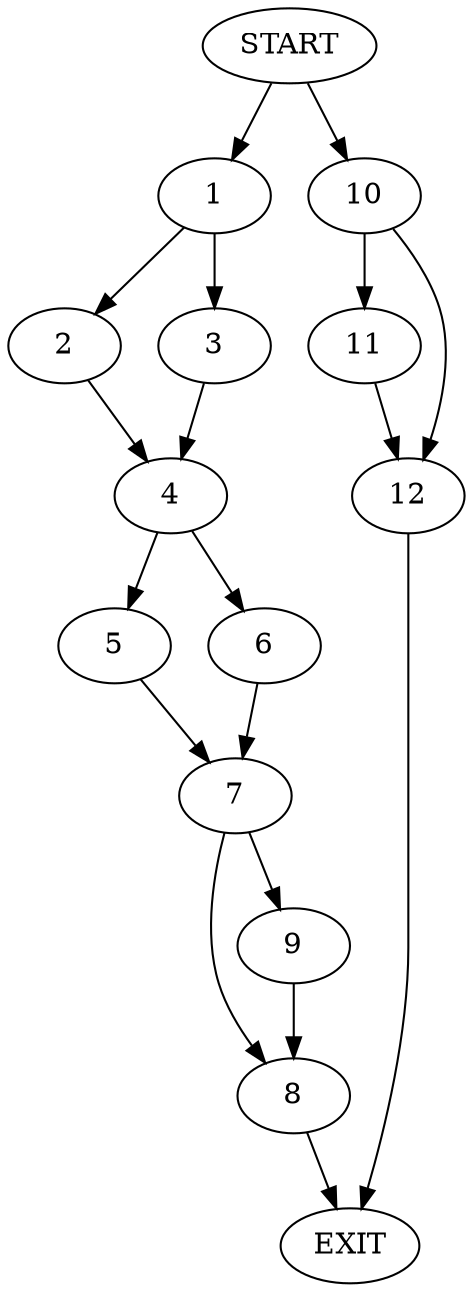 digraph {
0 [label="START"]
13 [label="EXIT"]
0 -> 1
1 -> 2
1 -> 3
3 -> 4
2 -> 4
4 -> 5
4 -> 6
6 -> 7
5 -> 7
7 -> 8
7 -> 9
9 -> 8
8 -> 13
0 -> 10
10 -> 11
10 -> 12
12 -> 13
11 -> 12
}
